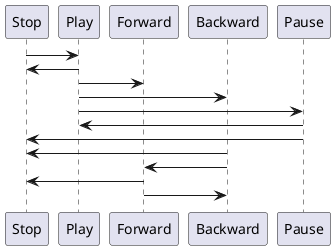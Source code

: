 @startuml


Stop -> Play
Play -> Stop
Play -> Forward
Play -> Backward
Play -> Pause

Pause -> Play
Pause -> Stop

Backward -> Stop
Backward -> Forward
Forward -> Stop
Forward -> Backward

@enduml